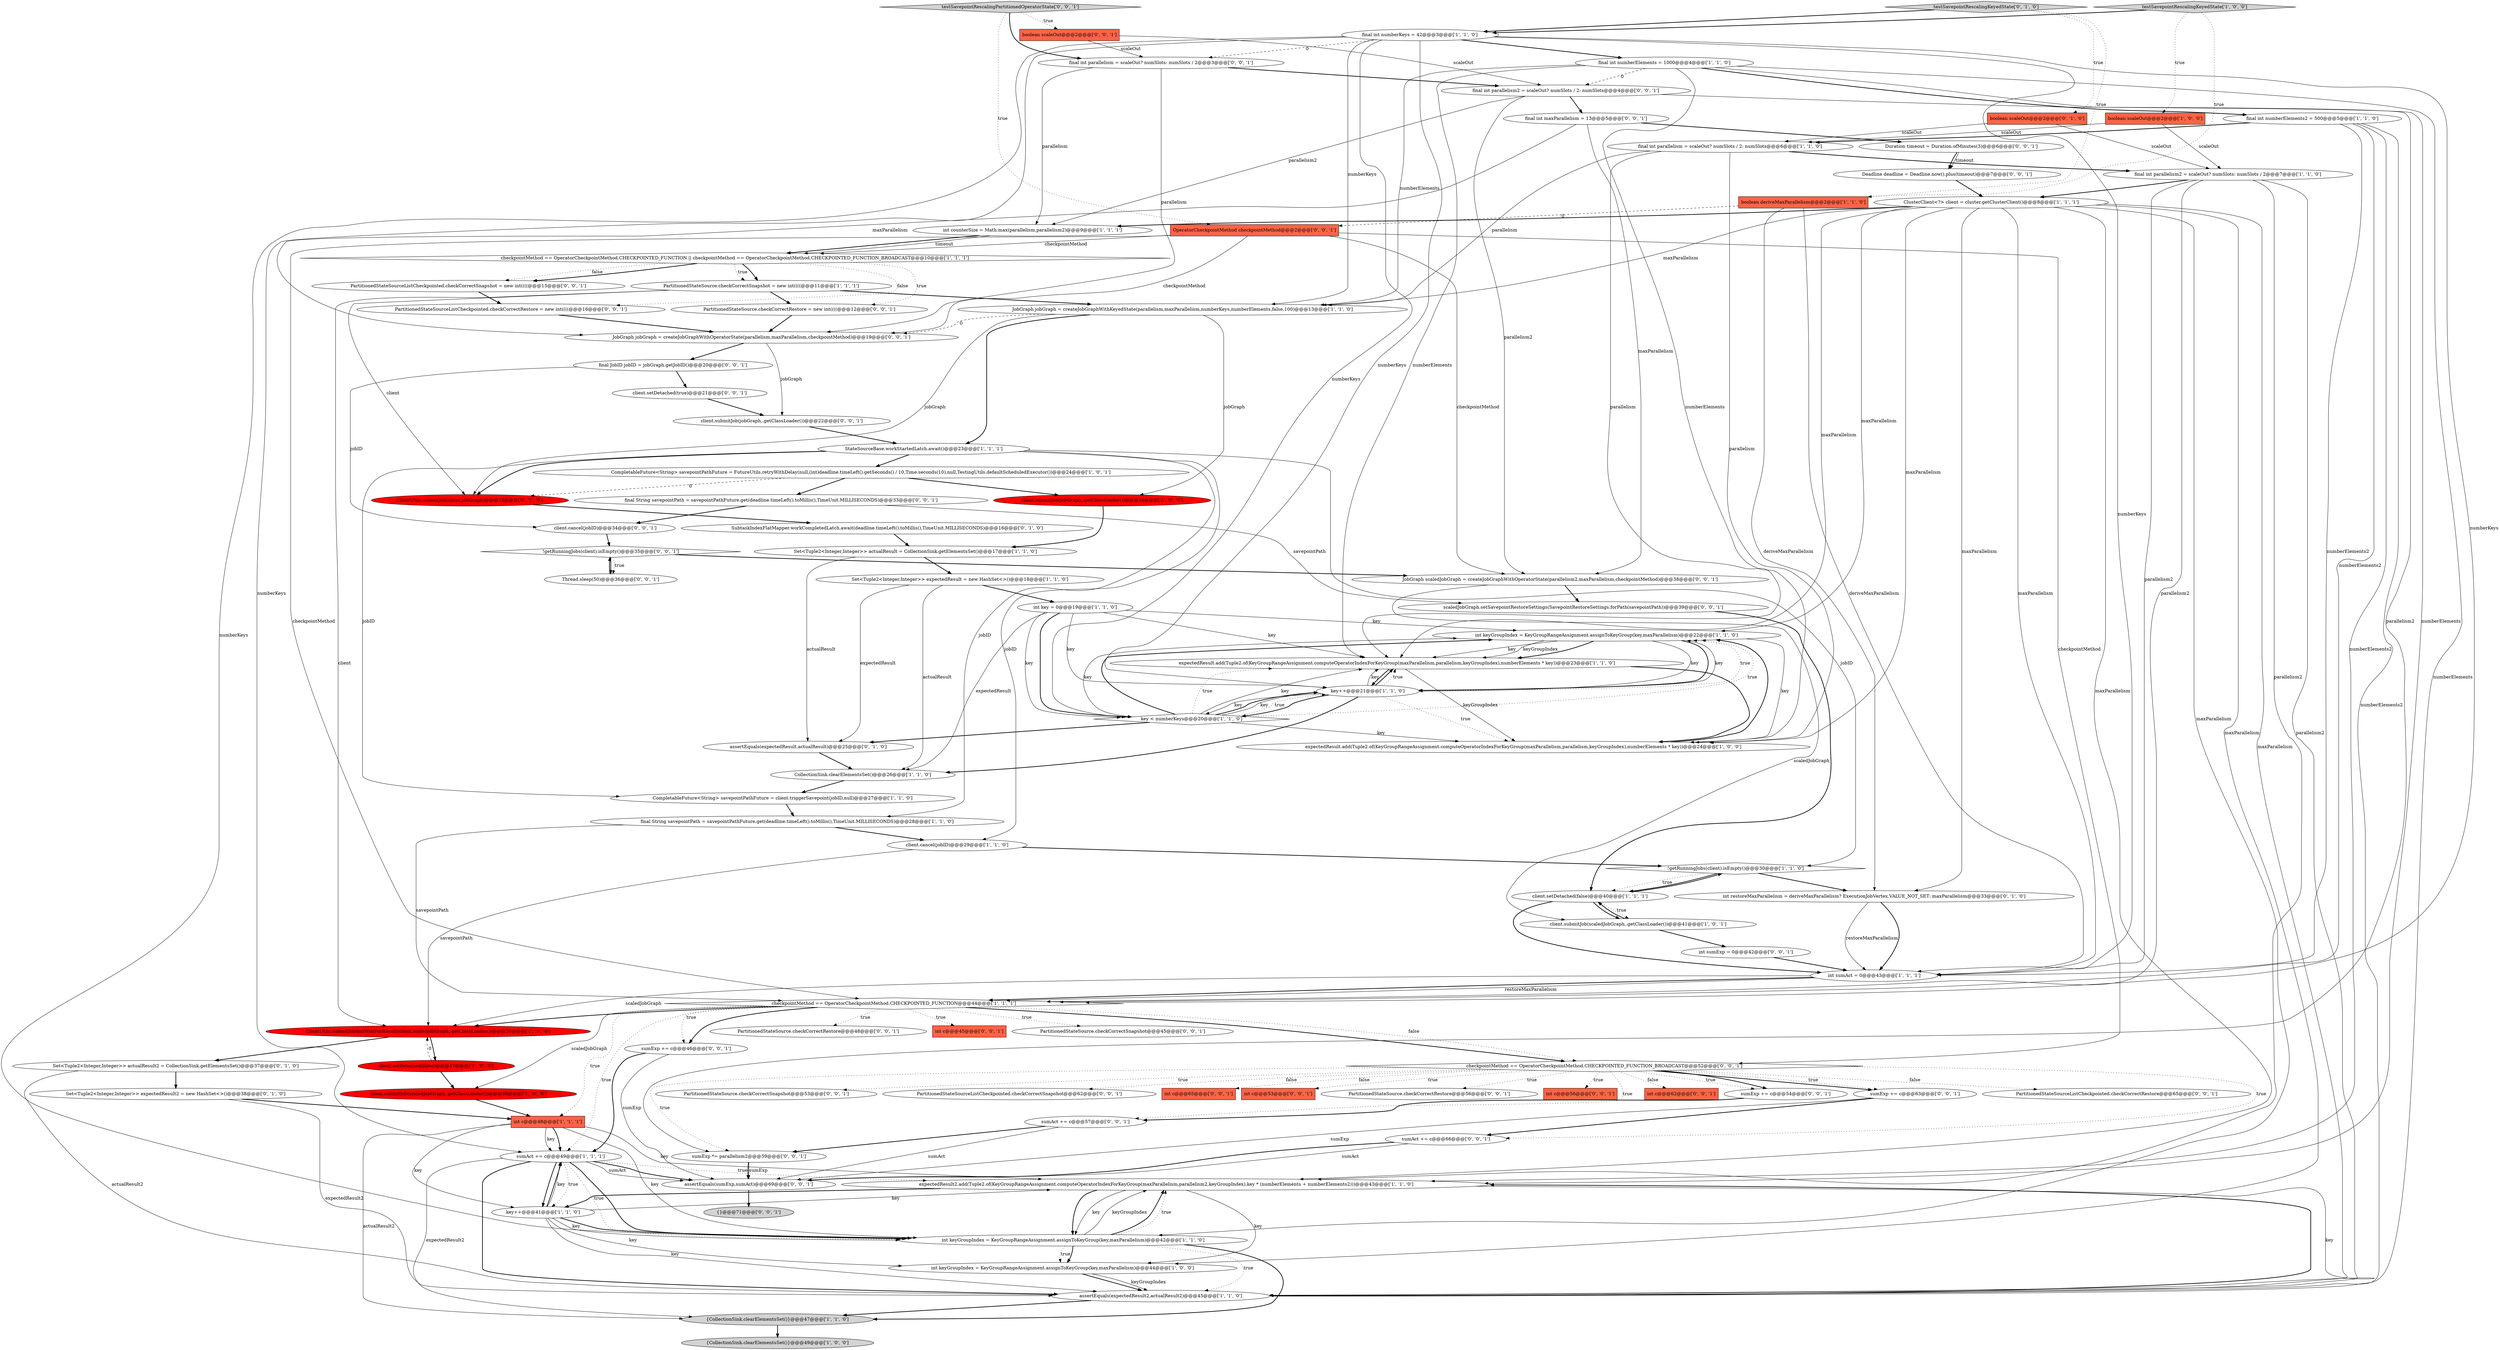 digraph {
24 [style = filled, label = "Set<Tuple2<Integer,Integer>> actualResult = CollectionSink.getElementsSet()@@@17@@@['1', '1', '0']", fillcolor = white, shape = ellipse image = "AAA0AAABBB1BBB"];
1 [style = filled, label = "int keyGroupIndex = KeyGroupRangeAssignment.assignToKeyGroup(key,maxParallelism)@@@22@@@['1', '1', '0']", fillcolor = white, shape = ellipse image = "AAA0AAABBB1BBB"];
15 [style = filled, label = "sumAct += c@@@49@@@['1', '1', '1']", fillcolor = white, shape = ellipse image = "AAA0AAABBB1BBB"];
40 [style = filled, label = "int keyGroupIndex = KeyGroupRangeAssignment.assignToKeyGroup(key,maxParallelism)@@@44@@@['1', '0', '0']", fillcolor = white, shape = ellipse image = "AAA0AAABBB1BBB"];
7 [style = filled, label = "ClientUtils.submitJobAndWaitForResult(client,scaledJobGraph,.getClassLoader())@@@36@@@['1', '1', '0']", fillcolor = red, shape = ellipse image = "AAA1AAABBB1BBB"];
53 [style = filled, label = "client.cancel(jobID)@@@34@@@['0', '0', '1']", fillcolor = white, shape = ellipse image = "AAA0AAABBB3BBB"];
76 [style = filled, label = "OperatorCheckpointMethod checkpointMethod@@@2@@@['0', '0', '1']", fillcolor = tomato, shape = box image = "AAA0AAABBB3BBB"];
30 [style = filled, label = "key < numberKeys@@@20@@@['1', '1', '0']", fillcolor = white, shape = diamond image = "AAA0AAABBB1BBB"];
79 [style = filled, label = "sumExp += c@@@63@@@['0', '0', '1']", fillcolor = white, shape = ellipse image = "AAA0AAABBB3BBB"];
80 [style = filled, label = "PartitionedStateSource.checkCorrectRestore = new int((((@@@12@@@['0', '0', '1']", fillcolor = white, shape = ellipse image = "AAA0AAABBB3BBB"];
4 [style = filled, label = "int c@@@48@@@['1', '1', '1']", fillcolor = tomato, shape = box image = "AAA0AAABBB1BBB"];
84 [style = filled, label = "int c@@@45@@@['0', '0', '1']", fillcolor = tomato, shape = box image = "AAA0AAABBB3BBB"];
74 [style = filled, label = "client.submitJob(jobGraph,.getClassLoader())@@@22@@@['0', '0', '1']", fillcolor = white, shape = ellipse image = "AAA0AAABBB3BBB"];
56 [style = filled, label = "assertEquals(sumExp,sumAct)@@@69@@@['0', '0', '1']", fillcolor = white, shape = ellipse image = "AAA0AAABBB3BBB"];
68 [style = filled, label = "Thread.sleep(50)@@@36@@@['0', '0', '1']", fillcolor = white, shape = ellipse image = "AAA0AAABBB3BBB"];
35 [style = filled, label = "expectedResult2.add(Tuple2.of(KeyGroupRangeAssignment.computeOperatorIndexForKeyGroup(maxParallelism,parallelism2,keyGroupIndex),key * (numberElements + numberElements2)))@@@43@@@['1', '1', '0']", fillcolor = white, shape = ellipse image = "AAA0AAABBB1BBB"];
43 [style = filled, label = "final int parallelism2 = scaleOut? numSlots: numSlots / 2@@@7@@@['1', '1', '0']", fillcolor = white, shape = ellipse image = "AAA0AAABBB1BBB"];
85 [style = filled, label = "sumAct += c@@@57@@@['0', '0', '1']", fillcolor = white, shape = ellipse image = "AAA0AAABBB3BBB"];
93 [style = filled, label = "PartitionedStateSourceListCheckpointed.checkCorrectRestore@@@65@@@['0', '0', '1']", fillcolor = white, shape = ellipse image = "AAA0AAABBB3BBB"];
36 [style = filled, label = "expectedResult.add(Tuple2.of(KeyGroupRangeAssignment.computeOperatorIndexForKeyGroup(maxParallelism,parallelism,keyGroupIndex),numberElements * key))@@@24@@@['1', '0', '0']", fillcolor = white, shape = ellipse image = "AAA0AAABBB1BBB"];
55 [style = filled, label = "final int parallelism2 = scaleOut? numSlots / 2: numSlots@@@4@@@['0', '0', '1']", fillcolor = white, shape = ellipse image = "AAA0AAABBB3BBB"];
0 [style = filled, label = "CompletableFuture<String> savepointPathFuture = client.triggerSavepoint(jobID,null)@@@27@@@['1', '1', '0']", fillcolor = white, shape = ellipse image = "AAA0AAABBB1BBB"];
12 [style = filled, label = "final int numberElements = 1000@@@4@@@['1', '1', '0']", fillcolor = white, shape = ellipse image = "AAA0AAABBB1BBB"];
32 [style = filled, label = "final int numberElements2 = 500@@@5@@@['1', '1', '0']", fillcolor = white, shape = ellipse image = "AAA0AAABBB1BBB"];
8 [style = filled, label = "client.submitJob(scaledJobGraph,.getClassLoader())@@@41@@@['1', '0', '1']", fillcolor = white, shape = ellipse image = "AAA0AAABBB1BBB"];
16 [style = filled, label = "{CollectionSink.clearElementsSet()}@@@49@@@['1', '0', '0']", fillcolor = lightgray, shape = ellipse image = "AAA0AAABBB1BBB"];
91 [style = filled, label = "sumExp += c@@@46@@@['0', '0', '1']", fillcolor = white, shape = ellipse image = "AAA0AAABBB3BBB"];
28 [style = filled, label = "client.setDetached(false)@@@37@@@['1', '0', '0']", fillcolor = red, shape = ellipse image = "AAA1AAABBB1BBB"];
10 [style = filled, label = "checkpointMethod == OperatorCheckpointMethod.CHECKPOINTED_FUNCTION || checkpointMethod == OperatorCheckpointMethod.CHECKPOINTED_FUNCTION_BROADCAST@@@10@@@['1', '1', '1']", fillcolor = white, shape = diamond image = "AAA0AAABBB1BBB"];
39 [style = filled, label = "key++@@@41@@@['1', '1', '0']", fillcolor = white, shape = ellipse image = "AAA0AAABBB1BBB"];
37 [style = filled, label = "CollectionSink.clearElementsSet()@@@26@@@['1', '1', '0']", fillcolor = white, shape = ellipse image = "AAA0AAABBB1BBB"];
87 [style = filled, label = "PartitionedStateSource.checkCorrectSnapshot@@@53@@@['0', '0', '1']", fillcolor = white, shape = ellipse image = "AAA0AAABBB3BBB"];
59 [style = filled, label = "final JobID jobID = jobGraph.getJobID()@@@20@@@['0', '0', '1']", fillcolor = white, shape = ellipse image = "AAA0AAABBB3BBB"];
14 [style = filled, label = "Set<Tuple2<Integer,Integer>> expectedResult = new HashSet<>()@@@18@@@['1', '1', '0']", fillcolor = white, shape = ellipse image = "AAA0AAABBB1BBB"];
22 [style = filled, label = "checkpointMethod == OperatorCheckpointMethod.CHECKPOINTED_FUNCTION@@@44@@@['1', '1', '1']", fillcolor = white, shape = diamond image = "AAA0AAABBB1BBB"];
2 [style = filled, label = "ClusterClient<?> client = cluster.getClusterClient()@@@8@@@['1', '1', '1']", fillcolor = white, shape = ellipse image = "AAA0AAABBB1BBB"];
26 [style = filled, label = "final int numberKeys = 42@@@3@@@['1', '1', '0']", fillcolor = white, shape = ellipse image = "AAA0AAABBB1BBB"];
3 [style = filled, label = "int counterSize = Math.max(parallelism,parallelism2)@@@9@@@['1', '1', '1']", fillcolor = white, shape = ellipse image = "AAA0AAABBB1BBB"];
52 [style = filled, label = "ClientUtils.submitJob(client,jobGraph)@@@15@@@['0', '1', '0']", fillcolor = red, shape = ellipse image = "AAA1AAABBB2BBB"];
45 [style = filled, label = "Set<Tuple2<Integer,Integer>> actualResult2 = CollectionSink.getElementsSet()@@@37@@@['0', '1', '0']", fillcolor = white, shape = ellipse image = "AAA0AAABBB2BBB"];
17 [style = filled, label = "boolean scaleOut@@@2@@@['1', '0', '0']", fillcolor = tomato, shape = box image = "AAA0AAABBB1BBB"];
41 [style = filled, label = "int sumAct = 0@@@43@@@['1', '1', '1']", fillcolor = white, shape = ellipse image = "AAA0AAABBB1BBB"];
44 [style = filled, label = "assertEquals(expectedResult2,actualResult2)@@@45@@@['1', '1', '0']", fillcolor = white, shape = ellipse image = "AAA0AAABBB1BBB"];
65 [style = filled, label = "sumExp += c@@@54@@@['0', '0', '1']", fillcolor = white, shape = ellipse image = "AAA0AAABBB3BBB"];
49 [style = filled, label = "boolean scaleOut@@@2@@@['0', '1', '0']", fillcolor = tomato, shape = box image = "AAA0AAABBB2BBB"];
62 [style = filled, label = "final int parallelism = scaleOut? numSlots: numSlots / 2@@@3@@@['0', '0', '1']", fillcolor = white, shape = ellipse image = "AAA0AAABBB3BBB"];
77 [style = filled, label = "PartitionedStateSource.checkCorrectSnapshot@@@45@@@['0', '0', '1']", fillcolor = white, shape = ellipse image = "AAA0AAABBB3BBB"];
94 [style = filled, label = "sumExp *= parallelism2@@@59@@@['0', '0', '1']", fillcolor = white, shape = ellipse image = "AAA0AAABBB3BBB"];
6 [style = filled, label = "!getRunningJobs(client).isEmpty()@@@30@@@['1', '1', '0']", fillcolor = white, shape = diamond image = "AAA0AAABBB1BBB"];
46 [style = filled, label = "Set<Tuple2<Integer,Integer>> expectedResult2 = new HashSet<>()@@@38@@@['0', '1', '0']", fillcolor = white, shape = ellipse image = "AAA0AAABBB2BBB"];
23 [style = filled, label = "int keyGroupIndex = KeyGroupRangeAssignment.assignToKeyGroup(key,maxParallelism)@@@42@@@['1', '1', '0']", fillcolor = white, shape = ellipse image = "AAA0AAABBB1BBB"];
38 [style = filled, label = "client.submitJob(scaledJobGraph,.getClassLoader())@@@38@@@['1', '0', '0']", fillcolor = red, shape = ellipse image = "AAA1AAABBB1BBB"];
88 [style = filled, label = "final String savepointPath = savepointPathFuture.get(deadline.timeLeft().toMillis(),TimeUnit.MILLISECONDS)@@@33@@@['0', '0', '1']", fillcolor = white, shape = ellipse image = "AAA0AAABBB3BBB"];
54 [style = filled, label = "sumAct += c@@@66@@@['0', '0', '1']", fillcolor = white, shape = ellipse image = "AAA0AAABBB3BBB"];
89 [style = filled, label = "{}@@@71@@@['0', '0', '1']", fillcolor = lightgray, shape = ellipse image = "AAA0AAABBB3BBB"];
67 [style = filled, label = "PartitionedStateSourceListCheckpointed.checkCorrectSnapshot = new int((((@@@15@@@['0', '0', '1']", fillcolor = white, shape = ellipse image = "AAA0AAABBB3BBB"];
50 [style = filled, label = "testSavepointRescalingKeyedState['0', '1', '0']", fillcolor = lightgray, shape = diamond image = "AAA0AAABBB2BBB"];
19 [style = filled, label = "client.cancel(jobID)@@@29@@@['1', '1', '0']", fillcolor = white, shape = ellipse image = "AAA0AAABBB1BBB"];
18 [style = filled, label = "final int parallelism = scaleOut? numSlots / 2: numSlots@@@6@@@['1', '1', '0']", fillcolor = white, shape = ellipse image = "AAA0AAABBB1BBB"];
86 [style = filled, label = "JobGraph scaledJobGraph = createJobGraphWithOperatorState(parallelism2,maxParallelism,checkpointMethod)@@@38@@@['0', '0', '1']", fillcolor = white, shape = ellipse image = "AAA0AAABBB3BBB"];
64 [style = filled, label = "checkpointMethod == OperatorCheckpointMethod.CHECKPOINTED_FUNCTION_BROADCAST@@@52@@@['0', '0', '1']", fillcolor = white, shape = diamond image = "AAA0AAABBB3BBB"];
60 [style = filled, label = "final int maxParallelism = 13@@@5@@@['0', '0', '1']", fillcolor = white, shape = ellipse image = "AAA0AAABBB3BBB"];
51 [style = filled, label = "SubtaskIndexFlatMapper.workCompletedLatch.await(deadline.timeLeft().toMillis(),TimeUnit.MILLISECONDS)@@@16@@@['0', '1', '0']", fillcolor = white, shape = ellipse image = "AAA0AAABBB2BBB"];
71 [style = filled, label = "PartitionedStateSourceListCheckpointed.checkCorrectSnapshot@@@62@@@['0', '0', '1']", fillcolor = white, shape = ellipse image = "AAA0AAABBB3BBB"];
5 [style = filled, label = "{CollectionSink.clearElementsSet()}@@@47@@@['1', '1', '0']", fillcolor = lightgray, shape = ellipse image = "AAA0AAABBB1BBB"];
33 [style = filled, label = "expectedResult.add(Tuple2.of(KeyGroupRangeAssignment.computeOperatorIndexForKeyGroup(maxParallelism,parallelism,keyGroupIndex),numberElements * key))@@@23@@@['1', '1', '0']", fillcolor = white, shape = ellipse image = "AAA0AAABBB1BBB"];
92 [style = filled, label = "int c@@@65@@@['0', '0', '1']", fillcolor = tomato, shape = box image = "AAA0AAABBB3BBB"];
78 [style = filled, label = "Duration timeout = Duration.ofMinutes(3)@@@6@@@['0', '0', '1']", fillcolor = white, shape = ellipse image = "AAA0AAABBB3BBB"];
25 [style = filled, label = "final String savepointPath = savepointPathFuture.get(deadline.timeLeft().toMillis(),TimeUnit.MILLISECONDS)@@@28@@@['1', '1', '0']", fillcolor = white, shape = ellipse image = "AAA0AAABBB1BBB"];
81 [style = filled, label = "int c@@@53@@@['0', '0', '1']", fillcolor = tomato, shape = box image = "AAA0AAABBB3BBB"];
21 [style = filled, label = "client.submitJob(jobGraph,.getClassLoader())@@@16@@@['1', '0', '0']", fillcolor = red, shape = ellipse image = "AAA1AAABBB1BBB"];
42 [style = filled, label = "boolean deriveMaxParallelism@@@2@@@['1', '1', '0']", fillcolor = tomato, shape = box image = "AAA0AAABBB1BBB"];
57 [style = filled, label = "PartitionedStateSource.checkCorrectRestore@@@56@@@['0', '0', '1']", fillcolor = white, shape = ellipse image = "AAA0AAABBB3BBB"];
20 [style = filled, label = "CompletableFuture<String> savepointPathFuture = FutureUtils.retryWithDelay(null,(int)deadline.timeLeft().getSeconds() / 10,Time.seconds(10),null,TestingUtils.defaultScheduledExecutor())@@@24@@@['1', '0', '1']", fillcolor = white, shape = ellipse image = "AAA0AAABBB1BBB"];
90 [style = filled, label = "!getRunningJobs(client).isEmpty()@@@35@@@['0', '0', '1']", fillcolor = white, shape = diamond image = "AAA0AAABBB3BBB"];
82 [style = filled, label = "Deadline deadline = Deadline.now().plus(timeout)@@@7@@@['0', '0', '1']", fillcolor = white, shape = ellipse image = "AAA0AAABBB3BBB"];
31 [style = filled, label = "JobGraph jobGraph = createJobGraphWithKeyedState(parallelism,maxParallelism,numberKeys,numberElements,false,100)@@@13@@@['1', '1', '0']", fillcolor = white, shape = ellipse image = "AAA0AAABBB1BBB"];
73 [style = filled, label = "scaledJobGraph.setSavepointRestoreSettings(SavepointRestoreSettings.forPath(savepointPath))@@@39@@@['0', '0', '1']", fillcolor = white, shape = ellipse image = "AAA0AAABBB3BBB"];
72 [style = filled, label = "client.setDetached(true)@@@21@@@['0', '0', '1']", fillcolor = white, shape = ellipse image = "AAA0AAABBB3BBB"];
69 [style = filled, label = "int sumExp = 0@@@42@@@['0', '0', '1']", fillcolor = white, shape = ellipse image = "AAA0AAABBB3BBB"];
13 [style = filled, label = "PartitionedStateSource.checkCorrectSnapshot = new int((((@@@11@@@['1', '1', '1']", fillcolor = white, shape = ellipse image = "AAA0AAABBB1BBB"];
29 [style = filled, label = "client.setDetached(false)@@@40@@@['1', '1', '1']", fillcolor = white, shape = ellipse image = "AAA0AAABBB1BBB"];
27 [style = filled, label = "key++@@@21@@@['1', '1', '0']", fillcolor = white, shape = ellipse image = "AAA0AAABBB1BBB"];
47 [style = filled, label = "int restoreMaxParallelism = deriveMaxParallelism? ExecutionJobVertex.VALUE_NOT_SET: maxParallelism@@@33@@@['0', '1', '0']", fillcolor = white, shape = ellipse image = "AAA0AAABBB2BBB"];
66 [style = filled, label = "JobGraph jobGraph = createJobGraphWithOperatorState(parallelism,maxParallelism,checkpointMethod)@@@19@@@['0', '0', '1']", fillcolor = white, shape = ellipse image = "AAA0AAABBB3BBB"];
11 [style = filled, label = "int key = 0@@@19@@@['1', '1', '0']", fillcolor = white, shape = ellipse image = "AAA0AAABBB1BBB"];
61 [style = filled, label = "boolean scaleOut@@@2@@@['0', '0', '1']", fillcolor = tomato, shape = box image = "AAA0AAABBB3BBB"];
48 [style = filled, label = "assertEquals(expectedResult,actualResult)@@@25@@@['0', '1', '0']", fillcolor = white, shape = ellipse image = "AAA0AAABBB2BBB"];
83 [style = filled, label = "testSavepointRescalingPartitionedOperatorState['0', '0', '1']", fillcolor = lightgray, shape = diamond image = "AAA0AAABBB3BBB"];
75 [style = filled, label = "int c@@@56@@@['0', '0', '1']", fillcolor = tomato, shape = box image = "AAA0AAABBB3BBB"];
9 [style = filled, label = "testSavepointRescalingKeyedState['1', '0', '0']", fillcolor = lightgray, shape = diamond image = "AAA0AAABBB1BBB"];
34 [style = filled, label = "StateSourceBase.workStartedLatch.await()@@@23@@@['1', '1', '1']", fillcolor = white, shape = ellipse image = "AAA0AAABBB1BBB"];
63 [style = filled, label = "PartitionedStateSourceListCheckpointed.checkCorrectRestore = new int((((@@@16@@@['0', '0', '1']", fillcolor = white, shape = ellipse image = "AAA0AAABBB3BBB"];
58 [style = filled, label = "PartitionedStateSource.checkCorrectRestore@@@48@@@['0', '0', '1']", fillcolor = white, shape = ellipse image = "AAA0AAABBB3BBB"];
70 [style = filled, label = "int c@@@62@@@['0', '0', '1']", fillcolor = tomato, shape = box image = "AAA0AAABBB3BBB"];
37->0 [style = bold, label=""];
54->56 [style = bold, label=""];
41->7 [style = solid, label="scaledJobGraph"];
27->1 [style = dotted, label="true"];
20->52 [style = dashed, label="0"];
34->20 [style = bold, label=""];
86->73 [style = bold, label=""];
31->21 [style = solid, label="jobGraph"];
27->30 [style = solid, label="key"];
27->33 [style = dotted, label="true"];
44->35 [style = bold, label=""];
51->24 [style = bold, label=""];
11->37 [style = solid, label="expectedResult"];
90->86 [style = bold, label=""];
14->48 [style = solid, label="expectedResult"];
28->38 [style = bold, label=""];
1->27 [style = bold, label=""];
4->15 [style = bold, label=""];
79->56 [style = solid, label="sumExp"];
38->4 [style = bold, label=""];
4->39 [style = solid, label="key"];
64->92 [style = dotted, label="false"];
21->24 [style = bold, label=""];
62->55 [style = bold, label=""];
13->7 [style = solid, label="client"];
1->36 [style = solid, label="key"];
73->29 [style = bold, label=""];
6->29 [style = bold, label=""];
29->8 [style = dotted, label="true"];
2->23 [style = solid, label="maxParallelism"];
86->8 [style = solid, label="scaledJobGraph"];
9->26 [style = bold, label=""];
60->78 [style = bold, label=""];
64->79 [style = bold, label=""];
66->74 [style = solid, label="jobGraph"];
26->12 [style = bold, label=""];
35->23 [style = bold, label=""];
1->33 [style = bold, label=""];
29->6 [style = bold, label=""];
2->47 [style = solid, label="maxParallelism"];
63->66 [style = bold, label=""];
23->44 [style = dotted, label="true"];
11->30 [style = solid, label="key"];
22->58 [style = dotted, label="true"];
10->80 [style = dotted, label="true"];
11->1 [style = solid, label="key"];
0->25 [style = bold, label=""];
2->35 [style = solid, label="maxParallelism"];
43->22 [style = solid, label="parallelism2"];
39->23 [style = bold, label=""];
1->27 [style = solid, label="key"];
76->10 [style = solid, label="checkpointMethod"];
25->19 [style = bold, label=""];
56->89 [style = bold, label=""];
43->35 [style = solid, label="parallelism2"];
60->66 [style = solid, label="maxParallelism"];
76->64 [style = solid, label="checkpointMethod"];
90->68 [style = bold, label=""];
64->87 [style = dotted, label="true"];
27->33 [style = bold, label=""];
41->22 [style = bold, label=""];
32->18 [style = bold, label=""];
13->31 [style = bold, label=""];
1->33 [style = solid, label="key"];
14->11 [style = bold, label=""];
26->27 [style = solid, label="numberKeys"];
12->36 [style = solid, label="numberElements"];
62->3 [style = solid, label="parallelism"];
22->64 [style = bold, label=""];
2->1 [style = solid, label="maxParallelism"];
27->36 [style = dotted, label="true"];
30->33 [style = dotted, label="true"];
10->63 [style = dotted, label="false"];
55->60 [style = bold, label=""];
64->65 [style = dotted, label="true"];
34->0 [style = solid, label="jobID"];
12->55 [style = dashed, label="0"];
64->93 [style = dotted, label="false"];
48->37 [style = bold, label=""];
49->43 [style = solid, label="scaleOut"];
30->1 [style = solid, label="key"];
23->35 [style = solid, label="keyGroupIndex"];
1->33 [style = solid, label="keyGroupIndex"];
27->30 [style = bold, label=""];
4->35 [style = solid, label="key"];
34->52 [style = bold, label=""];
30->27 [style = bold, label=""];
22->38 [style = solid, label="scaledJobGraph"];
13->80 [style = bold, label=""];
17->43 [style = solid, label="scaleOut"];
65->85 [style = bold, label=""];
15->35 [style = dotted, label="true"];
24->48 [style = solid, label="actualResult"];
9->42 [style = dotted, label="true"];
47->41 [style = solid, label="restoreMaxParallelism"];
18->36 [style = solid, label="parallelism"];
22->84 [style = dotted, label="true"];
19->6 [style = bold, label=""];
31->66 [style = dashed, label="0"];
33->27 [style = bold, label=""];
22->7 [style = bold, label=""];
4->23 [style = solid, label="key"];
43->41 [style = solid, label="parallelism2"];
90->68 [style = dotted, label="true"];
2->36 [style = solid, label="maxParallelism"];
23->40 [style = dotted, label="true"];
23->35 [style = bold, label=""];
26->31 [style = solid, label="numberKeys"];
3->10 [style = bold, label=""];
80->66 [style = bold, label=""];
12->33 [style = solid, label="numberElements"];
62->66 [style = solid, label="parallelism"];
39->23 [style = solid, label="key"];
30->36 [style = solid, label="key"];
17->18 [style = solid, label="scaleOut"];
83->61 [style = dotted, label="true"];
46->4 [style = bold, label=""];
22->77 [style = dotted, label="true"];
26->41 [style = solid, label="numberKeys"];
6->29 [style = dotted, label="true"];
33->36 [style = bold, label=""];
49->18 [style = solid, label="scaleOut"];
26->15 [style = solid, label="numberKeys"];
15->5 [style = solid, label="expectedResult2"];
47->41 [style = bold, label=""];
79->54 [style = bold, label=""];
32->35 [style = solid, label="numberElements2"];
45->46 [style = bold, label=""];
30->27 [style = solid, label="key"];
55->94 [style = solid, label="parallelism2"];
18->33 [style = solid, label="parallelism"];
52->51 [style = bold, label=""];
78->82 [style = bold, label=""];
8->69 [style = bold, label=""];
22->91 [style = dotted, label="true"];
22->4 [style = dotted, label="true"];
6->47 [style = bold, label=""];
11->30 [style = bold, label=""];
42->76 [style = dashed, label="0"];
64->79 [style = dotted, label="true"];
59->53 [style = solid, label="jobID"];
55->86 [style = solid, label="parallelism2"];
61->62 [style = solid, label="scaleOut"];
50->49 [style = dotted, label="true"];
91->15 [style = bold, label=""];
60->86 [style = solid, label="maxParallelism"];
64->57 [style = dotted, label="true"];
32->41 [style = solid, label="numberElements2"];
76->22 [style = solid, label="checkpointMethod"];
64->94 [style = dotted, label="true"];
23->5 [style = bold, label=""];
26->22 [style = solid, label="numberKeys"];
2->3 [style = bold, label=""];
35->40 [style = solid, label="key"];
35->39 [style = bold, label=""];
11->33 [style = solid, label="key"];
12->44 [style = solid, label="numberElements"];
33->36 [style = solid, label="keyGroupIndex"];
12->35 [style = solid, label="numberElements"];
12->32 [style = bold, label=""];
15->44 [style = bold, label=""];
59->72 [style = bold, label=""];
43->2 [style = bold, label=""];
64->71 [style = dotted, label="false"];
94->56 [style = solid, label="sumExp"];
34->19 [style = solid, label="jobID"];
28->7 [style = dashed, label="0"];
27->1 [style = solid, label="key"];
20->88 [style = bold, label=""];
74->34 [style = bold, label=""];
22->64 [style = dotted, label="false"];
64->85 [style = dotted, label="true"];
31->34 [style = bold, label=""];
31->52 [style = solid, label="jobGraph"];
2->44 [style = solid, label="maxParallelism"];
27->33 [style = solid, label="key"];
39->40 [style = solid, label="key"];
54->56 [style = solid, label="sumAct"];
5->16 [style = bold, label=""];
39->44 [style = solid, label="key"];
43->44 [style = solid, label="parallelism2"];
82->2 [style = bold, label=""];
69->41 [style = bold, label=""];
27->37 [style = bold, label=""];
7->28 [style = bold, label=""];
10->13 [style = bold, label=""];
67->63 [style = bold, label=""];
50->42 [style = dotted, label="true"];
2->40 [style = solid, label="maxParallelism"];
10->13 [style = dotted, label="true"];
64->65 [style = bold, label=""];
23->35 [style = dotted, label="true"];
35->23 [style = solid, label="key"];
10->67 [style = dotted, label="false"];
10->67 [style = bold, label=""];
2->31 [style = solid, label="maxParallelism"];
88->73 [style = solid, label="savepointPath"];
64->75 [style = dotted, label="true"];
26->23 [style = solid, label="numberKeys"];
32->44 [style = solid, label="numberElements2"];
15->23 [style = dotted, label="true"];
15->56 [style = bold, label=""];
34->6 [style = solid, label="jobID"];
22->15 [style = dotted, label="true"];
91->56 [style = solid, label="sumExp"];
44->5 [style = bold, label=""];
14->37 [style = solid, label="actualResult"];
64->70 [style = dotted, label="false"];
26->62 [style = dashed, label="0"];
46->44 [style = solid, label="expectedResult2"];
34->25 [style = solid, label="jobID"];
40->44 [style = bold, label=""];
42->47 [style = solid, label="deriveMaxParallelism"];
88->53 [style = bold, label=""];
50->26 [style = bold, label=""];
29->8 [style = bold, label=""];
15->23 [style = bold, label=""];
39->15 [style = bold, label=""];
22->91 [style = bold, label=""];
72->74 [style = bold, label=""];
30->1 [style = dotted, label="true"];
11->27 [style = solid, label="key"];
42->41 [style = solid, label="deriveMaxParallelism"];
32->22 [style = solid, label="numberElements2"];
39->15 [style = solid, label="key"];
30->1 [style = bold, label=""];
19->7 [style = solid, label="savepointPath"];
76->66 [style = solid, label="checkpointMethod"];
15->39 [style = dotted, label="true"];
83->62 [style = bold, label=""];
4->5 [style = solid, label="actualResult2"];
30->27 [style = dotted, label="true"];
2->33 [style = solid, label="maxParallelism"];
55->3 [style = solid, label="parallelism2"];
29->41 [style = bold, label=""];
9->17 [style = dotted, label="true"];
83->76 [style = dotted, label="true"];
15->56 [style = solid, label="sumAct"];
53->90 [style = bold, label=""];
68->90 [style = bold, label=""];
30->33 [style = solid, label="key"];
41->22 [style = solid, label="restoreMaxParallelism"];
61->55 [style = solid, label="scaleOut"];
4->15 [style = solid, label="key"];
12->31 [style = solid, label="numberElements"];
36->1 [style = bold, label=""];
24->14 [style = bold, label=""];
7->45 [style = bold, label=""];
20->21 [style = bold, label=""];
76->86 [style = solid, label="checkpointMethod"];
13->52 [style = solid, label="client"];
18->43 [style = bold, label=""];
23->40 [style = bold, label=""];
94->56 [style = bold, label=""];
26->30 [style = solid, label="numberKeys"];
85->94 [style = bold, label=""];
15->39 [style = bold, label=""];
18->31 [style = solid, label="parallelism"];
45->44 [style = solid, label="actualResult2"];
78->82 [style = solid, label="timeout"];
64->81 [style = dotted, label="true"];
3->10 [style = solid, label="timeout"];
30->48 [style = bold, label=""];
25->22 [style = solid, label="savepointPath"];
39->35 [style = solid, label="key"];
35->44 [style = solid, label="key"];
85->56 [style = solid, label="sumAct"];
40->44 [style = solid, label="keyGroupIndex"];
2->41 [style = solid, label="maxParallelism"];
8->29 [style = bold, label=""];
66->59 [style = bold, label=""];
64->54 [style = dotted, label="true"];
}
